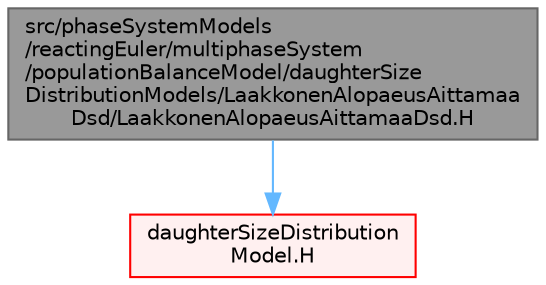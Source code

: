 digraph "src/phaseSystemModels/reactingEuler/multiphaseSystem/populationBalanceModel/daughterSizeDistributionModels/LaakkonenAlopaeusAittamaaDsd/LaakkonenAlopaeusAittamaaDsd.H"
{
 // LATEX_PDF_SIZE
  bgcolor="transparent";
  edge [fontname=Helvetica,fontsize=10,labelfontname=Helvetica,labelfontsize=10];
  node [fontname=Helvetica,fontsize=10,shape=box,height=0.2,width=0.4];
  Node1 [id="Node000001",label="src/phaseSystemModels\l/reactingEuler/multiphaseSystem\l/populationBalanceModel/daughterSize\lDistributionModels/LaakkonenAlopaeusAittamaa\lDsd/LaakkonenAlopaeusAittamaaDsd.H",height=0.2,width=0.4,color="gray40", fillcolor="grey60", style="filled", fontcolor="black",tooltip=" "];
  Node1 -> Node2 [id="edge1_Node000001_Node000002",color="steelblue1",style="solid",tooltip=" "];
  Node2 [id="Node000002",label="daughterSizeDistribution\lModel.H",height=0.2,width=0.4,color="red", fillcolor="#FFF0F0", style="filled",URL="$daughterSizeDistributionModel_8H.html",tooltip=" "];
}
